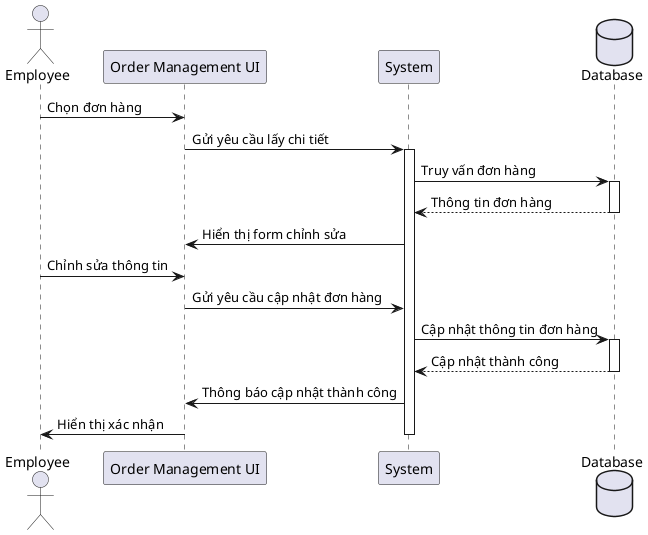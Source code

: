@startuml
actor Employee
participant "Order Management UI" as UI
participant "System" as Server
database "Database" as DB

Employee -> UI : Chọn đơn hàng
UI -> Server : Gửi yêu cầu lấy chi tiết
activate Server
Server -> DB : Truy vấn đơn hàng
activate DB
DB --> Server : Thông tin đơn hàng
deactivate DB
Server -> UI : Hiển thị form chỉnh sửa

Employee -> UI : Chỉnh sửa thông tin
UI -> Server : Gửi yêu cầu cập nhật đơn hàng
Server -> DB : Cập nhật thông tin đơn hàng
activate DB
DB --> Server : Cập nhật thành công
deactivate DB
Server -> UI : Thông báo cập nhật thành công
UI -> Employee : Hiển thị xác nhận
deactivate Server
@enduml
